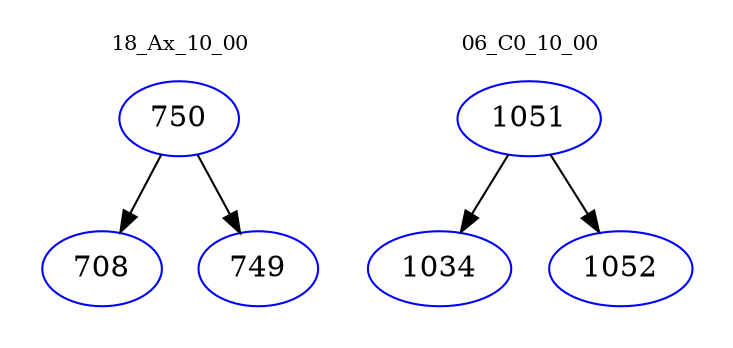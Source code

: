 digraph{
subgraph cluster_0 {
color = white
label = "18_Ax_10_00";
fontsize=10;
T0_750 [label="750", color="blue"]
T0_750 -> T0_708 [color="black"]
T0_708 [label="708", color="blue"]
T0_750 -> T0_749 [color="black"]
T0_749 [label="749", color="blue"]
}
subgraph cluster_1 {
color = white
label = "06_C0_10_00";
fontsize=10;
T1_1051 [label="1051", color="blue"]
T1_1051 -> T1_1034 [color="black"]
T1_1034 [label="1034", color="blue"]
T1_1051 -> T1_1052 [color="black"]
T1_1052 [label="1052", color="blue"]
}
}
